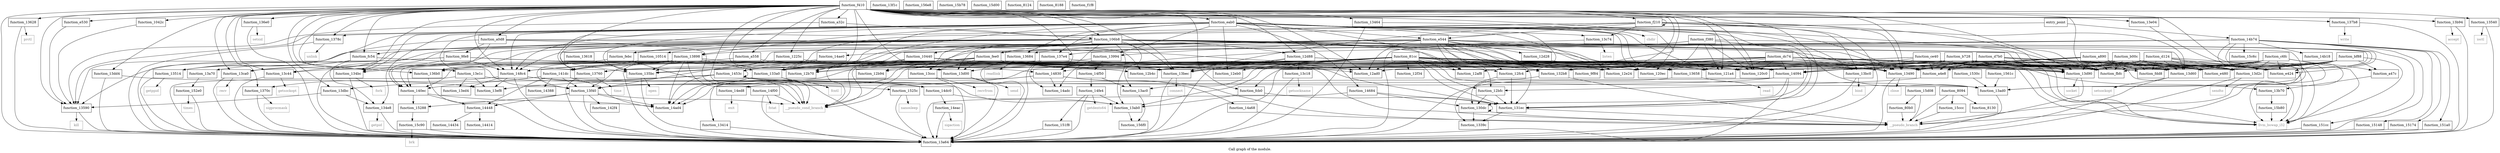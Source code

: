 digraph "Call graph of the module." {
  label="Call graph of the module.";
  node [shape=record];

  Node_function_f410 [label="{function_f410}"];
  Node_function_fcb0 [label="{function_fcb0}"];
  Node_function_13ca0 [label="{function_13ca0}"];
  Node_function_fdd8 [label="{function_fdd8}"];
  Node_function_febc [label="{function_febc}"];
  Node_function_121a4 [label="{function_121a4}"];
  Node_function_1225c [label="{function_1225c}"];
  Node_function_13658 [label="{function_13658}"];
  Node_function_12ad0 [label="{function_12ad0}"];
  Node_function_12af8 [label="{function_12af8}"];
  Node_function_fee0 [label="{function_fee0}"];
  Node_function_1042c [label="{function_1042c}"];
  Node_function_13c74 [label="{function_13c74}"];
  Node_function_106b8 [label="{function_106b8}"];
  Node_function_13684 [label="{function_13684}"];
  Node_function_12b4c [label="{function_12b4c}"];
  Node_function_12b70 [label="{function_12b70}"];
  Node_function_12b94 [label="{function_12b94}"];
  Node_function_136b0 [label="{function_136b0}"];
  Node_function_12bfc [label="{function_12bfc}"];
  Node_function_12d28 [label="{function_12d28}"];
  Node_function_12d88 [label="{function_12d88}"];
  Node_function_136e0 [label="{function_136e0}"];
  Node_function_12e24 [label="{function_12e24}"];
  Node_function_fc54 [label="{function_fc54}"];
  Node_function_120ec [label="{function_120ec}"];
  Node_function_13ab0 [label="{function_13ab0}"];
  Node_function_133a0 [label="{function_133a0}"];
  Node_function_13ac0 [label="{function_13ac0}"];
  Node_function_13414 [label="{function_13414}"];
  Node_function_13464 [label="{function_13464}"];
  Node_function_13ad0 [label="{function_13ad0}"];
  Node_function_13490 [label="{function_13490}"];
  Node_function_13b70 [label="{function_13b70}"];
  Node_function_fbfc [label="{function_fbfc}"];
  Node_function_1370c [label="{function_1370c}"];
  Node_function_13760 [label="{function_13760}"];
  Node_function_12eb0 [label="{function_12eb0}"];
  Node_function_1378c [label="{function_1378c}"];
  Node_function_137b8 [label="{function_137b8}"];
  Node_function_12f34 [label="{function_12f34}"];
  Node_function_134bc [label="{function_134bc}"];
  Node_function_134e8 [label="{function_134e8}"];
  Node_function_13b94 [label="{function_13b94}"];
  Node_function_13514 [label="{function_13514}"];
  Node_function_13bc0 [label="{function_13bc0}"];
  Node_function_13540 [label="{function_13540}"];
  Node_function_10440 [label="{function_10440}"];
  Node_function_10514 [label="{function_10514}"];
  Node_function_120c0 [label="{function_120c0}"];
  Node_function_132b8 [label="{function_132b8}"];
  Node_function_137e4 [label="{function_137e4}"];
  Node_function_13898 [label="{function_13898}"];
  Node_function_12fc4 [label="{function_12fc4}"];
  Node_function_13994 [label="{function_13994}"];
  Node_function_130dc [label="{function_130dc}"];
  Node_function_13a64 [label="{function_13a64}"];
  Node_function_13a70 [label="{function_13a70}"];
  Node_function_131ec [label="{function_131ec}"];
  Node_function_13bec [label="{function_13bec}"];
  Node_function_13590 [label="{function_13590}"];
  Node_function_135bc [label="{function_135bc}"];
  Node_function_13c18 [label="{function_13c18}"];
  Node_function_13618 [label="{function_13618}"];
  Node_function_13c44 [label="{function_13c44}"];
  Node_function_13628 [label="{function_13628}"];
  Node_function_13d2c [label="{function_13d2c}"];
  Node_function_13d60 [label="{function_13d60}"];
  Node_function_13d90 [label="{function_13d90}"];
  Node_function_13dbc [label="{function_13dbc}"];
  Node_function_13dd4 [label="{function_13dd4}"];
  Node_function_13e04 [label="{function_13e04}"];
  Node_function_13e1c [label="{function_13e1c}"];
  Node_function_13ed4 [label="{function_13ed4}"];
  Node_function_1339c [label="{function_1339c}"];
  Node_function_13ccc [label="{function_13ccc}"];
  Node_function_13d00 [label="{function_13d00}"];
  Node_bind [color="gray50", fontcolor="gray50", label="{bind}"];
  Node_connect [color="gray50", fontcolor="gray50", label="{connect}"];
  Node_getsockname [color="gray50", fontcolor="gray50", label="{getsockname}"];
  Node_getsockopt [color="gray50", fontcolor="gray50", label="{getsockopt}"];
  Node_listen [color="gray50", fontcolor="gray50", label="{listen}"];
  Node_recv [color="gray50", fontcolor="gray50", label="{recv}"];
  Node_recvfrom [color="gray50", fontcolor="gray50", label="{recvfrom}"];
  Node_send [color="gray50", fontcolor="gray50", label="{send}"];
  Node_sendto [color="gray50", fontcolor="gray50", label="{sendto}"];
  Node_setsockopt [color="gray50", fontcolor="gray50", label="{setsockopt}"];
  Node_socket [color="gray50", fontcolor="gray50", label="{socket}"];
  Node_sigaction [color="gray50", fontcolor="gray50", label="{sigaction}"];
  Node_exit [color="gray50", fontcolor="gray50", label="{exit}"];
  Node_fstat [color="gray50", fontcolor="gray50", label="{fstat}"];
  Node_getdents64 [color="gray50", fontcolor="gray50", label="{getdents64}"];
  Node_nanosleep [color="gray50", fontcolor="gray50", label="{nanosleep}"];
  Node_times [color="gray50", fontcolor="gray50", label="{times}"];
  Node_brk [color="gray50", fontcolor="gray50", label="{brk}"];
  Node_llvm_bswap_i32 [color="gray50", fontcolor="gray50", label="{llvm_bswap_i32}"];
  Node_function_13ef8 [label="{function_13ef8}"];
  Node_function_13f1c [label="{function_13f1c}"];
  Node_function_13f40 [label="{function_13f40}"];
  Node_function_14094 [label="{function_14094}"];
  Node_function_140ec [label="{function_140ec}"];
  Node_function_141dc [label="{function_141dc}"];
  Node_function_142f4 [label="{function_142f4}"];
  Node_function_14388 [label="{function_14388}"];
  Node_function_14414 [label="{function_14414}"];
  Node_function_14434 [label="{function_14434}"];
  Node_function_14448 [label="{function_14448}"];
  Node_function_1453c [label="{function_1453c}"];
  Node_function_14684 [label="{function_14684}"];
  Node_function_14830 [label="{function_14830}"];
  Node_function_148c4 [label="{function_148c4}"];
  Node_function_14a68 [label="{function_14a68}"];
  Node_function_14ad4 [label="{function_14ad4}"];
  Node_function_14b18 [label="{function_14b18}"];
  Node_function_14adc [label="{function_14adc}"];
  Node_function_14ae0 [label="{function_14ae0}"];
  Node_function_14b74 [label="{function_14b74}"];
  Node_function_14dc0 [label="{function_14dc0}"];
  Node_function_14eac [label="{function_14eac}"];
  Node_function_14ed8 [label="{function_14ed8}"];
  Node_function_14f00 [label="{function_14f00}"];
  Node_function_14f50 [label="{function_14f50}"];
  Node_function_14fe4 [label="{function_14fe4}"];
  Node_function_15148 [label="{function_15148}"];
  Node_function_15174 [label="{function_15174}"];
  Node_function_151a0 [label="{function_151a0}"];
  Node_function_151cc [label="{function_151cc}"];
  Node_function_151f8 [label="{function_151f8}"];
  Node_function_1525c [label="{function_1525c}"];
  Node_function_15288 [label="{function_15288}"];
  Node_function_152e0 [label="{function_152e0}"];
  Node_function_1530c [label="{function_1530c}"];
  Node_function_1561c [label="{function_1561c}"];
  Node_function_156e8 [label="{function_156e8}"];
  Node_function_156f0 [label="{function_156f0}"];
  Node_function_15b78 [label="{function_15b78}"];
  Node_function_15b80 [label="{function_15b80}"];
  Node_function_15c6c [label="{function_15c6c}"];
  Node_function_15c90 [label="{function_15c90}"];
  Node_function_15ccc [label="{function_15ccc}"];
  Node_function_15d00 [label="{function_15d00}"];
  Node_function_15d08 [label="{function_15d08}"];
  Node_fcntl [color="gray50", fontcolor="gray50", label="{fcntl}"];
  Node_chdir [color="gray50", fontcolor="gray50", label="{chdir}"];
  Node_close [color="gray50", fontcolor="gray50", label="{close}"];
  Node_fork [color="gray50", fontcolor="gray50", label="{fork}"];
  Node_getpid [color="gray50", fontcolor="gray50", label="{getpid}"];
  Node_getppid [color="gray50", fontcolor="gray50", label="{getppid}"];
  Node_ioctl [color="gray50", fontcolor="gray50", label="{ioctl}"];
  Node_kill [color="gray50", fontcolor="gray50", label="{kill}"];
  Node_open [color="gray50", fontcolor="gray50", label="{open}"];
  Node_prctl [color="gray50", fontcolor="gray50", label="{prctl}"];
  Node_read [color="gray50", fontcolor="gray50", label="{read}"];
  Node_readlink [color="gray50", fontcolor="gray50", label="{readlink}"];
  Node_setsid [color="gray50", fontcolor="gray50", label="{setsid}"];
  Node_sigprocmask [color="gray50", fontcolor="gray50", label="{sigprocmask}"];
  Node_time [color="gray50", fontcolor="gray50", label="{time}"];
  Node_unlink [color="gray50", fontcolor="gray50", label="{unlink}"];
  Node_write [color="gray50", fontcolor="gray50", label="{write}"];
  Node_accept [color="gray50", fontcolor="gray50", label="{accept}"];
  Node___pseudo_branch [color="gray50", fontcolor="gray50", label="{__pseudo_branch}"];
  Node___pseudo_cond_branch [color="gray50", fontcolor="gray50", label="{__pseudo_cond_branch}"];
  Node_function_8094 [label="{function_8094}"];
  Node_function_80b0 [label="{function_80b0}"];
  Node_function_8124 [label="{function_8124}"];
  Node_function_8130 [label="{function_8130}"];
  Node_function_8188 [label="{function_8188}"];
  Node_entry_point [label="{entry_point}"];
  Node_function_81cc [label="{function_81cc}"];
  Node_function_9f84 [label="{function_9f84}"];
  Node_function_9fe8 [label="{function_9fe8}"];
  Node_function_a0d8 [label="{function_a0d8}"];
  Node_function_a32c [label="{function_a32c}"];
  Node_function_a47c [label="{function_a47c}"];
  Node_function_a4e8 [label="{function_a4e8}"];
  Node_function_a558 [label="{function_a558}"];
  Node_function_a890 [label="{function_a890}"];
  Node_function_b00c [label="{function_b00c}"];
  Node_function_b728 [label="{function_b728}"];
  Node_function_bf88 [label="{function_bf88}"];
  Node_function_c6fc [label="{function_c6fc}"];
  Node_function_ce40 [label="{function_ce40}"];
  Node_function_d124 [label="{function_d124}"];
  Node_function_d7b0 [label="{function_d7b0}"];
  Node_function_dc74 [label="{function_dc74}"];
  Node_function_e424 [label="{function_e424}"];
  Node_function_e480 [label="{function_e480}"];
  Node_function_e530 [label="{function_e530}"];
  Node_function_e544 [label="{function_e544}"];
  Node_function_eab0 [label="{function_eab0}"];
  Node_function_f1f8 [label="{function_f1f8}"];
  Node_function_f210 [label="{function_f210}"];
  Node_function_f380 [label="{function_f380}"];
  Node_function_f410 -> Node_function_fcb0;
  Node_function_f410 -> Node_function_13ca0;
  Node_function_f410 -> Node_function_121a4;
  Node_function_f410 -> Node_function_1225c;
  Node_function_f410 -> Node_function_12ad0;
  Node_function_f410 -> Node_function_12af8;
  Node_function_f410 -> Node_function_1042c;
  Node_function_f410 -> Node_function_106b8;
  Node_function_f410 -> Node_function_12b70;
  Node_function_f410 -> Node_function_136b0;
  Node_function_f410 -> Node_function_12d88;
  Node_function_f410 -> Node_function_136e0;
  Node_function_f410 -> Node_function_fc54;
  Node_function_f410 -> Node_function_120ec;
  Node_function_f410 -> Node_function_133a0;
  Node_function_f410 -> Node_function_13464;
  Node_function_f410 -> Node_function_13490;
  Node_function_f410 -> Node_function_fbfc;
  Node_function_f410 -> Node_function_1370c;
  Node_function_f410 -> Node_function_1378c;
  Node_function_f410 -> Node_function_137b8;
  Node_function_f410 -> Node_function_134bc;
  Node_function_f410 -> Node_function_13b94;
  Node_function_f410 -> Node_function_13540;
  Node_function_f410 -> Node_function_120c0;
  Node_function_f410 -> Node_function_132b8;
  Node_function_f410 -> Node_function_13a64;
  Node_function_f410 -> Node_function_131ec;
  Node_function_f410 -> Node_function_13bec;
  Node_function_f410 -> Node_function_13590;
  Node_function_f410 -> Node_function_135bc;
  Node_function_f410 -> Node_function_13c44;
  Node_function_f410 -> Node_function_13628;
  Node_function_f410 -> Node_function_13d90;
  Node_function_f410 -> Node_function_13dbc;
  Node_function_f410 -> Node_function_13dd4;
  Node_function_f410 -> Node_function_13e04;
  Node_function_f410 -> Node_function_13e1c;
  Node_function_f410 -> Node_function_13d00;
  Node_function_f410 -> Node_function_14830;
  Node_function_f410 -> Node_function_148c4;
  Node_function_f410 -> Node___pseudo_branch;
  Node_function_f410 -> Node___pseudo_cond_branch;
  Node_function_f410 -> Node_function_a0d8;
  Node_function_f410 -> Node_function_a32c;
  Node_function_f410 -> Node_function_a558;
  Node_function_f410 -> Node_function_e530;
  Node_function_f410 -> Node_function_eab0;
  Node_function_f410 -> Node_function_f210;
  Node_function_fcb0 -> Node_function_13ab0;
  Node_function_fcb0 -> Node_function_131ec;
  Node_function_13ca0 -> Node_function_13a64;
  Node_function_13ca0 -> Node_recv;
  Node_function_febc -> Node_function_140ec;
  Node_function_febc -> Node___pseudo_cond_branch;
  Node_function_1225c -> Node_function_12b4c;
  Node_function_1225c -> Node_function_13f40;
  Node_function_13658 -> Node_function_13a64;
  Node_function_13658 -> Node_read;
  Node_function_fee0 -> Node_function_12ad0;
  Node_function_fee0 -> Node_function_12b70;
  Node_function_fee0 -> Node_function_136b0;
  Node_function_fee0 -> Node_function_133a0;
  Node_function_fee0 -> Node_function_13490;
  Node_function_fee0 -> Node_function_fbfc;
  Node_function_fee0 -> Node_function_131ec;
  Node_function_fee0 -> Node_function_13bec;
  Node_function_fee0 -> Node_function_13d90;
  Node_function_fee0 -> Node_function_13ccc;
  Node_function_fee0 -> Node_function_13d00;
  Node_function_fee0 -> Node_function_14094;
  Node_function_fee0 -> Node_function_140ec;
  Node_function_fee0 -> Node_function_141dc;
  Node_function_fee0 -> Node_function_148c4;
  Node_function_fee0 -> Node___pseudo_cond_branch;
  Node_function_1042c -> Node_function_13590;
  Node_function_13c74 -> Node_function_13a64;
  Node_function_13c74 -> Node_listen;
  Node_function_106b8 -> Node_function_13ca0;
  Node_function_106b8 -> Node_function_febc;
  Node_function_106b8 -> Node_function_121a4;
  Node_function_106b8 -> Node_function_fee0;
  Node_function_106b8 -> Node_function_12b94;
  Node_function_106b8 -> Node_function_136b0;
  Node_function_106b8 -> Node_function_12d88;
  Node_function_106b8 -> Node_function_fc54;
  Node_function_106b8 -> Node_function_120ec;
  Node_function_106b8 -> Node_function_13ab0;
  Node_function_106b8 -> Node_function_133a0;
  Node_function_106b8 -> Node_function_13ac0;
  Node_function_106b8 -> Node_function_13490;
  Node_function_106b8 -> Node_function_fbfc;
  Node_function_106b8 -> Node_function_13760;
  Node_function_106b8 -> Node_function_134bc;
  Node_function_106b8 -> Node_function_10440;
  Node_function_106b8 -> Node_function_10514;
  Node_function_106b8 -> Node_function_120c0;
  Node_function_106b8 -> Node_function_132b8;
  Node_function_106b8 -> Node_function_13a64;
  Node_function_106b8 -> Node_function_131ec;
  Node_function_106b8 -> Node_function_13bec;
  Node_function_106b8 -> Node_function_13c44;
  Node_function_106b8 -> Node_function_13d2c;
  Node_function_106b8 -> Node_function_13d60;
  Node_function_106b8 -> Node_function_13d90;
  Node_function_106b8 -> Node_function_13ccc;
  Node_function_106b8 -> Node_function_13d00;
  Node_function_106b8 -> Node_llvm_bswap_i32;
  Node_function_106b8 -> Node_function_14094;
  Node_function_106b8 -> Node_function_14830;
  Node_function_106b8 -> Node_function_e424;
  Node_function_106b8 -> Node_function_e480;
  Node_function_13684 -> Node_function_13a64;
  Node_function_13684 -> Node_readlink;
  Node_function_136b0 -> Node_function_13a64;
  Node_function_12bfc -> Node_function_130dc;
  Node_function_12bfc -> Node_function_131ec;
  Node_function_12d28 -> Node_function_13658;
  Node_function_12d88 -> Node_function_13490;
  Node_function_12d88 -> Node_function_13a64;
  Node_function_12d88 -> Node_function_13bec;
  Node_function_12d88 -> Node_function_13c18;
  Node_function_12d88 -> Node_function_13d90;
  Node_function_136e0 -> Node_function_13a64;
  Node_function_136e0 -> Node_setsid;
  Node_function_fc54 -> Node_function_13760;
  Node_function_fc54 -> Node_function_134e8;
  Node_function_fc54 -> Node_function_13514;
  Node_function_fc54 -> Node_function_13a70;
  Node_function_13ab0 -> Node_function_156f0;
  Node_function_133a0 -> Node_function_13414;
  Node_function_133a0 -> Node_function_13a64;
  Node_function_133a0 -> Node_fcntl;
  Node_function_13ac0 -> Node_function_156f0;
  Node_function_13414 -> Node_function_13a64;
  Node_function_13464 -> Node_function_13a64;
  Node_function_13464 -> Node_chdir;
  Node_function_13ad0 -> Node___pseudo_branch;
  Node_function_13490 -> Node_function_13a64;
  Node_function_13490 -> Node_close;
  Node_function_13b70 -> Node_function_15b80;
  Node_function_1370c -> Node_function_13a64;
  Node_function_1370c -> Node_sigprocmask;
  Node_function_13760 -> Node_function_13a64;
  Node_function_13760 -> Node_time;
  Node_function_1378c -> Node_function_13a64;
  Node_function_1378c -> Node_unlink;
  Node_function_137b8 -> Node_function_13a64;
  Node_function_137b8 -> Node_write;
  Node_function_134bc -> Node_function_13a64;
  Node_function_134bc -> Node_fork;
  Node_function_134e8 -> Node_function_13a64;
  Node_function_134e8 -> Node_getpid;
  Node_function_13b94 -> Node_function_13a64;
  Node_function_13b94 -> Node_accept;
  Node_function_13514 -> Node_function_13a64;
  Node_function_13514 -> Node_getppid;
  Node_function_13bc0 -> Node_function_13a64;
  Node_function_13bc0 -> Node_bind;
  Node_function_13540 -> Node_function_13a64;
  Node_function_13540 -> Node_ioctl;
  Node_function_10440 -> Node_function_12b70;
  Node_function_10440 -> Node_function_133a0;
  Node_function_10440 -> Node_function_13bec;
  Node_function_10440 -> Node_function_13d90;
  Node_function_10440 -> Node___pseudo_cond_branch;
  Node_function_10514 -> Node_function_12ad0;
  Node_function_10514 -> Node_function_12b4c;
  Node_function_10514 -> Node_function_13f40;
  Node_function_10514 -> Node_function_141dc;
  Node_function_132b8 -> Node_function_1339c;
  Node_function_132b8 -> Node___pseudo_branch;
  Node_function_137e4 -> Node_function_13490;
  Node_function_137e4 -> Node_function_13a64;
  Node_function_137e4 -> Node_function_140ec;
  Node_function_137e4 -> Node_function_14ad4;
  Node_function_137e4 -> Node_function_14adc;
  Node_function_13898 -> Node_function_133a0;
  Node_function_13898 -> Node_function_13490;
  Node_function_13898 -> Node_function_13a64;
  Node_function_13898 -> Node_function_135bc;
  Node_function_13898 -> Node_function_13f40;
  Node_function_13898 -> Node_function_14094;
  Node_function_13898 -> Node_function_140ec;
  Node_function_13898 -> Node_function_14ad4;
  Node_function_13898 -> Node_function_14f00;
  Node_function_12fc4 -> Node_function_130dc;
  Node_function_12fc4 -> Node_function_131ec;
  Node_function_13994 -> Node_function_14ad4;
  Node_function_13994 -> Node_function_14adc;
  Node_function_13994 -> Node_function_14f50;
  Node_function_130dc -> Node_function_130dc;
  Node_function_130dc -> Node_function_1339c;
  Node_function_130dc -> Node___pseudo_branch;
  Node_function_13a70 -> Node_function_152e0;
  Node_function_131ec -> Node_function_1339c;
  Node_function_131ec -> Node___pseudo_branch;
  Node_function_13bec -> Node_function_13a64;
  Node_function_13bec -> Node_connect;
  Node_function_13590 -> Node_function_13a64;
  Node_function_13590 -> Node_kill;
  Node_function_135bc -> Node_function_13a64;
  Node_function_135bc -> Node_open;
  Node_function_13c18 -> Node_function_13a64;
  Node_function_13c18 -> Node_getsockname;
  Node_function_13618 -> Node_function_135bc;
  Node_function_13c44 -> Node_function_13a64;
  Node_function_13c44 -> Node_getsockopt;
  Node_function_13628 -> Node_function_13a64;
  Node_function_13628 -> Node_prctl;
  Node_function_13d2c -> Node_function_13a64;
  Node_function_13d2c -> Node_sendto;
  Node_function_13d60 -> Node_function_13a64;
  Node_function_13d60 -> Node_setsockopt;
  Node_function_13d90 -> Node_function_13a64;
  Node_function_13d90 -> Node_socket;
  Node_function_13dbc -> Node_function_134e8;
  Node_function_13dbc -> Node_function_13590;
  Node_function_13dd4 -> Node_function_13a64;
  Node_function_13dd4 -> Node_function_13ef8;
  Node_function_13e04 -> Node_function_13ad0;
  Node_function_13e1c -> Node_function_13a64;
  Node_function_13e1c -> Node_function_13ed4;
  Node_function_13e1c -> Node_function_13ef8;
  Node_function_13e1c -> Node_function_14dc0;
  Node_function_13ccc -> Node_function_13a64;
  Node_function_13ccc -> Node_recvfrom;
  Node_function_13d00 -> Node_function_13a64;
  Node_function_13d00 -> Node_send;
  Node_function_13f40 -> Node_function_13a64;
  Node_function_13f40 -> Node_function_142f4;
  Node_function_13f40 -> Node_function_14448;
  Node_function_13f40 -> Node_function_14ad4;
  Node_function_13f40 -> Node_function_15288;
  Node_function_13f40 -> Node___pseudo_cond_branch;
  Node_function_14094 -> Node_function_130dc;
  Node_function_14094 -> Node_function_13a64;
  Node_function_14094 -> Node_function_13f40;
  Node_function_14094 -> Node___pseudo_cond_branch;
  Node_function_140ec -> Node_function_14448;
  Node_function_140ec -> Node_function_14ad4;
  Node_function_140ec -> Node_function_15288;
  Node_function_141dc -> Node_function_13ab0;
  Node_function_141dc -> Node_function_13f40;
  Node_function_141dc -> Node_function_140ec;
  Node_function_141dc -> Node_function_14388;
  Node_function_141dc -> Node_function_14448;
  Node_function_141dc -> Node_function_14ad4;
  Node_function_14448 -> Node_function_14414;
  Node_function_14448 -> Node_function_14434;
  Node_function_1453c -> Node_function_13ad0;
  Node_function_1453c -> Node_function_13dbc;
  Node_function_1453c -> Node_function_13ef8;
  Node_function_1453c -> Node_function_1453c;
  Node_function_1453c -> Node_function_14ad4;
  Node_function_1453c -> Node_function_14dc0;
  Node_function_1453c -> Node___pseudo_cond_branch;
  Node_function_14684 -> Node_function_130dc;
  Node_function_14684 -> Node_function_13a64;
  Node_function_14684 -> Node_function_131ec;
  Node_function_14830 -> Node_function_14a68;
  Node_function_14830 -> Node_function_14ad4;
  Node_function_14830 -> Node_function_14adc;
  Node_function_14830 -> Node_function_14ed8;
  Node_function_14830 -> Node___pseudo_branch;
  Node_function_148c4 -> Node_function_1370c;
  Node_function_148c4 -> Node_function_13a64;
  Node_function_148c4 -> Node_function_13ed4;
  Node_function_148c4 -> Node_function_13ef8;
  Node_function_148c4 -> Node_function_14dc0;
  Node_function_148c4 -> Node_function_1525c;
  Node_function_14a68 -> Node___pseudo_branch;
  Node_function_14ae0 -> Node_function_133a0;
  Node_function_14ae0 -> Node_function_135bc;
  Node_function_14ae0 -> Node_function_1453c;
  Node_function_14b74 -> Node_function_13ad0;
  Node_function_14b74 -> Node_function_13a64;
  Node_function_14b74 -> Node_function_14830;
  Node_function_14b74 -> Node_function_14b18;
  Node_function_14b74 -> Node_function_14ae0;
  Node_function_14b74 -> Node_function_15148;
  Node_function_14b74 -> Node_function_15174;
  Node_function_14b74 -> Node_function_151a0;
  Node_function_14b74 -> Node_function_151cc;
  Node_function_14b74 -> Node_function_15c6c;
  Node_function_14b74 -> Node___pseudo_branch;
  Node_function_14b74 -> Node___pseudo_cond_branch;
  Node_function_14dc0 -> Node_function_13ab0;
  Node_function_14dc0 -> Node_function_14eac;
  Node_function_14eac -> Node_function_13a64;
  Node_function_14eac -> Node_sigaction;
  Node_function_14ed8 -> Node_exit;
  Node_function_14f00 -> Node_function_13a64;
  Node_function_14f00 -> Node_fstat;
  Node_function_14f00 -> Node___pseudo_cond_branch;
  Node_function_14f50 -> Node_function_13ac0;
  Node_function_14f50 -> Node_function_14fe4;
  Node_function_14fe4 -> Node_function_13ab0;
  Node_function_14fe4 -> Node_function_13a64;
  Node_function_14fe4 -> Node_getdents64;
  Node_function_14fe4 -> Node_function_151f8;
  Node_function_15148 -> Node_function_13a64;
  Node_function_15174 -> Node_function_13a64;
  Node_function_151a0 -> Node_function_13a64;
  Node_function_151cc -> Node_function_13a64;
  Node_function_151f8 -> Node_function_13a64;
  Node_function_1525c -> Node_function_13a64;
  Node_function_1525c -> Node_nanosleep;
  Node_function_15288 -> Node_function_15c90;
  Node_function_152e0 -> Node_function_13a64;
  Node_function_152e0 -> Node_times;
  Node_function_1530c -> Node_function_13ad0;
  Node_function_1561c -> Node_function_13ad0;
  Node_function_15b80 -> Node_llvm_bswap_i32;
  Node_function_15c90 -> Node_function_13a64;
  Node_function_15c90 -> Node_brk;
  Node_function_15ccc -> Node___pseudo_branch;
  Node_function_15d08 -> Node___pseudo_branch;
  Node_function_15d08 -> Node_function_80b0;
  Node_function_8094 -> Node_function_15ccc;
  Node_function_8094 -> Node___pseudo_branch;
  Node_function_8094 -> Node_function_8130;
  Node_function_80b0 -> Node___pseudo_branch;
  Node_entry_point -> Node_function_1453c;
  Node_entry_point -> Node_function_14b74;
  Node_function_81cc -> Node_function_13ca0;
  Node_function_81cc -> Node_function_121a4;
  Node_function_81cc -> Node_function_12ad0;
  Node_function_81cc -> Node_function_12af8;
  Node_function_81cc -> Node_function_12b70;
  Node_function_81cc -> Node_function_12b94;
  Node_function_81cc -> Node_function_136b0;
  Node_function_81cc -> Node_function_12bfc;
  Node_function_81cc -> Node_function_12e24;
  Node_function_81cc -> Node_function_120ec;
  Node_function_81cc -> Node_function_13ab0;
  Node_function_81cc -> Node_function_133a0;
  Node_function_81cc -> Node_function_13ac0;
  Node_function_81cc -> Node_function_13ad0;
  Node_function_81cc -> Node_function_13490;
  Node_function_81cc -> Node_function_fbfc;
  Node_function_81cc -> Node_function_13760;
  Node_function_81cc -> Node_function_12eb0;
  Node_function_81cc -> Node_function_12f34;
  Node_function_81cc -> Node_function_120c0;
  Node_function_81cc -> Node_function_132b8;
  Node_function_81cc -> Node_function_12fc4;
  Node_function_81cc -> Node_function_13a64;
  Node_function_81cc -> Node_function_131ec;
  Node_function_81cc -> Node_function_13bec;
  Node_function_81cc -> Node_function_13c44;
  Node_function_81cc -> Node_function_13d60;
  Node_function_81cc -> Node_function_13d90;
  Node_function_81cc -> Node_function_13d00;
  Node_function_81cc -> Node_llvm_bswap_i32;
  Node_function_81cc -> Node_function_14094;
  Node_function_81cc -> Node_function_148c4;
  Node_function_81cc -> Node___pseudo_cond_branch;
  Node_function_81cc -> Node_function_9f84;
  Node_function_81cc -> Node_function_a4e8;
  Node_function_9fe8 -> Node_function_134bc;
  Node_function_9fe8 -> Node_function_13514;
  Node_function_9fe8 -> Node_function_13590;
  Node_function_9fe8 -> Node_function_14830;
  Node_function_9fe8 -> Node_function_148c4;
  Node_function_9fe8 -> Node___pseudo_branch;
  Node_function_a0d8 -> Node_function_12b4c;
  Node_function_a0d8 -> Node_function_13a64;
  Node_function_a0d8 -> Node_function_14094;
  Node_function_a0d8 -> Node_function_140ec;
  Node_function_a0d8 -> Node___pseudo_cond_branch;
  Node_function_a0d8 -> Node_function_9fe8;
  Node_function_a32c -> Node_function_106b8;
  Node_function_a32c -> Node_function_13590;
  Node_function_a47c -> Node_function_13b70;
  Node_function_a4e8 -> Node_function_12bfc;
  Node_function_a558 -> Node_function_14094;
  Node_function_a558 -> Node_function_141dc;
  Node_function_a890 -> Node_function_fdd8;
  Node_function_a890 -> Node_function_12b4c;
  Node_function_a890 -> Node_function_13490;
  Node_function_a890 -> Node_function_fbfc;
  Node_function_a890 -> Node_function_13d2c;
  Node_function_a890 -> Node_function_13d60;
  Node_function_a890 -> Node_function_13d90;
  Node_function_a890 -> Node_llvm_bswap_i32;
  Node_function_a890 -> Node_function_14094;
  Node_function_a890 -> Node_function_a4e8;
  Node_function_a890 -> Node_function_e424;
  Node_function_a890 -> Node_function_e480;
  Node_function_b00c -> Node_function_fdd8;
  Node_function_b00c -> Node_function_13490;
  Node_function_b00c -> Node_function_fbfc;
  Node_function_b00c -> Node_function_13d2c;
  Node_function_b00c -> Node_function_13d60;
  Node_function_b00c -> Node_function_13d90;
  Node_function_b00c -> Node_llvm_bswap_i32;
  Node_function_b00c -> Node_function_14094;
  Node_function_b00c -> Node_function_a4e8;
  Node_function_b00c -> Node_function_e424;
  Node_function_b00c -> Node_function_e480;
  Node_function_b728 -> Node_function_fdd8;
  Node_function_b728 -> Node_function_133a0;
  Node_function_b728 -> Node_function_13490;
  Node_function_b728 -> Node_function_fbfc;
  Node_function_b728 -> Node_function_13760;
  Node_function_b728 -> Node_function_13bec;
  Node_function_b728 -> Node_function_13d2c;
  Node_function_b728 -> Node_function_13d60;
  Node_function_b728 -> Node_function_13d90;
  Node_function_b728 -> Node_function_13ccc;
  Node_function_b728 -> Node_llvm_bswap_i32;
  Node_function_b728 -> Node_function_13f40;
  Node_function_b728 -> Node_function_14094;
  Node_function_b728 -> Node_function_a4e8;
  Node_function_b728 -> Node_function_e424;
  Node_function_b728 -> Node_function_e480;
  Node_function_bf88 -> Node_function_fdd8;
  Node_function_bf88 -> Node_function_13490;
  Node_function_bf88 -> Node_function_fbfc;
  Node_function_bf88 -> Node_function_13d2c;
  Node_function_bf88 -> Node_function_13d60;
  Node_function_bf88 -> Node_function_13d90;
  Node_function_bf88 -> Node_llvm_bswap_i32;
  Node_function_bf88 -> Node_function_14094;
  Node_function_bf88 -> Node_function_a47c;
  Node_function_bf88 -> Node_function_a4e8;
  Node_function_bf88 -> Node_function_e424;
  Node_function_bf88 -> Node_function_e480;
  Node_function_c6fc -> Node_function_13490;
  Node_function_c6fc -> Node_function_fbfc;
  Node_function_c6fc -> Node_function_13d2c;
  Node_function_c6fc -> Node_function_13d60;
  Node_function_c6fc -> Node_function_13d90;
  Node_function_c6fc -> Node_llvm_bswap_i32;
  Node_function_c6fc -> Node_function_14094;
  Node_function_c6fc -> Node_function_a47c;
  Node_function_c6fc -> Node_function_a4e8;
  Node_function_c6fc -> Node_function_e424;
  Node_function_c6fc -> Node_function_e480;
  Node_function_ce40 -> Node_function_fdd8;
  Node_function_ce40 -> Node_function_fbfc;
  Node_function_ce40 -> Node_function_13bc0;
  Node_function_ce40 -> Node_function_13bec;
  Node_function_ce40 -> Node_function_13d90;
  Node_function_ce40 -> Node_function_13d00;
  Node_function_ce40 -> Node_llvm_bswap_i32;
  Node_function_ce40 -> Node_function_14094;
  Node_function_ce40 -> Node_function_a4e8;
  Node_function_d124 -> Node_function_fdd8;
  Node_function_d124 -> Node_function_13490;
  Node_function_d124 -> Node_function_fbfc;
  Node_function_d124 -> Node_function_13d2c;
  Node_function_d124 -> Node_function_13d60;
  Node_function_d124 -> Node_function_13d90;
  Node_function_d124 -> Node_llvm_bswap_i32;
  Node_function_d124 -> Node_function_14094;
  Node_function_d124 -> Node_function_a4e8;
  Node_function_d124 -> Node_function_e424;
  Node_function_d124 -> Node_function_e480;
  Node_function_d7b0 -> Node_function_121a4;
  Node_function_d7b0 -> Node_function_12b4c;
  Node_function_d7b0 -> Node_function_13490;
  Node_function_d7b0 -> Node_function_fbfc;
  Node_function_d7b0 -> Node_function_120c0;
  Node_function_d7b0 -> Node_function_13d2c;
  Node_function_d7b0 -> Node_function_13d60;
  Node_function_d7b0 -> Node_function_13d90;
  Node_function_d7b0 -> Node_llvm_bswap_i32;
  Node_function_d7b0 -> Node_function_14094;
  Node_function_d7b0 -> Node_function_a4e8;
  Node_function_d7b0 -> Node_function_e424;
  Node_function_d7b0 -> Node_function_e480;
  Node_function_dc74 -> Node_function_fcb0;
  Node_function_dc74 -> Node_function_121a4;
  Node_function_dc74 -> Node_function_13658;
  Node_function_dc74 -> Node_function_12ad0;
  Node_function_dc74 -> Node_function_12b4c;
  Node_function_dc74 -> Node_function_12e24;
  Node_function_dc74 -> Node_function_120ec;
  Node_function_dc74 -> Node_function_13490;
  Node_function_dc74 -> Node_function_13b70;
  Node_function_dc74 -> Node_function_fbfc;
  Node_function_dc74 -> Node_function_120c0;
  Node_function_dc74 -> Node_function_135bc;
  Node_function_dc74 -> Node_function_13d2c;
  Node_function_dc74 -> Node_function_13d60;
  Node_function_dc74 -> Node_function_13d90;
  Node_function_dc74 -> Node_function_14094;
  Node_function_dc74 -> Node_function_9f84;
  Node_function_dc74 -> Node_function_a4e8;
  Node_function_dc74 -> Node_function_e424;
  Node_function_dc74 -> Node_function_e480;
  Node_function_e530 -> Node_function_13590;
  Node_function_e544 -> Node_function_121a4;
  Node_function_e544 -> Node_function_12ad0;
  Node_function_e544 -> Node_function_12af8;
  Node_function_e544 -> Node_function_13684;
  Node_function_e544 -> Node_function_12b70;
  Node_function_e544 -> Node_function_12bfc;
  Node_function_e544 -> Node_function_12d28;
  Node_function_e544 -> Node_function_12e24;
  Node_function_e544 -> Node_function_120ec;
  Node_function_e544 -> Node_function_13ad0;
  Node_function_e544 -> Node_function_13490;
  Node_function_e544 -> Node_function_120c0;
  Node_function_e544 -> Node_function_137e4;
  Node_function_e544 -> Node_function_13898;
  Node_function_e544 -> Node_function_12fc4;
  Node_function_e544 -> Node_function_13994;
  Node_function_e544 -> Node_function_13590;
  Node_function_e544 -> Node_function_135bc;
  Node_function_e544 -> Node_function_148c4;
  Node_function_eab0 -> Node_function_121a4;
  Node_function_eab0 -> Node_function_13658;
  Node_function_eab0 -> Node_function_12af8;
  Node_function_eab0 -> Node_function_13c74;
  Node_function_eab0 -> Node_function_13684;
  Node_function_eab0 -> Node_function_12b70;
  Node_function_eab0 -> Node_function_12e24;
  Node_function_eab0 -> Node_function_120ec;
  Node_function_eab0 -> Node_function_13490;
  Node_function_eab0 -> Node_function_13760;
  Node_function_eab0 -> Node_function_12eb0;
  Node_function_eab0 -> Node_function_1378c;
  Node_function_eab0 -> Node_function_134bc;
  Node_function_eab0 -> Node_function_134e8;
  Node_function_eab0 -> Node_function_13514;
  Node_function_eab0 -> Node_function_13bc0;
  Node_function_eab0 -> Node_function_120c0;
  Node_function_eab0 -> Node_function_137e4;
  Node_function_eab0 -> Node_function_13898;
  Node_function_eab0 -> Node_function_12fc4;
  Node_function_eab0 -> Node_function_13994;
  Node_function_eab0 -> Node_function_131ec;
  Node_function_eab0 -> Node_function_13590;
  Node_function_eab0 -> Node_function_135bc;
  Node_function_eab0 -> Node_function_13d90;
  Node_function_eab0 -> Node_function_13f40;
  Node_function_eab0 -> Node_function_14684;
  Node_function_eab0 -> Node_function_148c4;
  Node_function_eab0 -> Node_function_e544;
  Node_function_f210 -> Node_function_13c74;
  Node_function_f210 -> Node_function_133a0;
  Node_function_f210 -> Node_function_13490;
  Node_function_f210 -> Node_function_13bc0;
  Node_function_f210 -> Node_function_13a64;
  Node_function_f210 -> Node_function_13bec;
  Node_function_f210 -> Node_function_13d60;
  Node_function_f210 -> Node_function_13d90;
  Node_function_f210 -> Node_function_148c4;
  Node_function_f210 -> Node_function_e544;
  Node_function_f210 -> Node_function_f210;
  Node_function_f380 -> Node_function_febc;
  Node_function_f380 -> Node_function_121a4;
  Node_function_f380 -> Node_function_fee0;
  Node_function_f380 -> Node_function_120ec;
  Node_function_f380 -> Node_function_fbfc;
  Node_function_f380 -> Node_function_120c0;
  Node_function_f380 -> Node_function_131ec;
}
